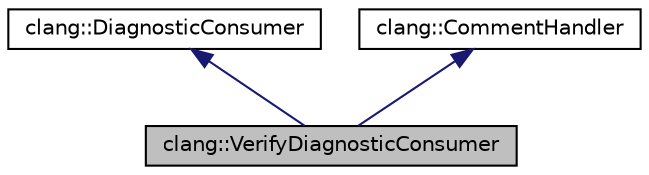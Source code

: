 digraph "clang::VerifyDiagnosticConsumer"
{
 // LATEX_PDF_SIZE
  bgcolor="transparent";
  edge [fontname="Helvetica",fontsize="10",labelfontname="Helvetica",labelfontsize="10"];
  node [fontname="Helvetica",fontsize="10",shape=record];
  Node1 [label="clang::VerifyDiagnosticConsumer",height=0.2,width=0.4,color="black", fillcolor="grey75", style="filled", fontcolor="black",tooltip="VerifyDiagnosticConsumer - Create a diagnostic client which will use markers in the input source to c..."];
  Node2 -> Node1 [dir="back",color="midnightblue",fontsize="10",style="solid",fontname="Helvetica"];
  Node2 [label="clang::DiagnosticConsumer",height=0.2,width=0.4,color="black",URL="$classclang_1_1DiagnosticConsumer.html",tooltip="Abstract interface, implemented by clients of the front-end, which formats and prints fully processed..."];
  Node3 -> Node1 [dir="back",color="midnightblue",fontsize="10",style="solid",fontname="Helvetica"];
  Node3 [label="clang::CommentHandler",height=0.2,width=0.4,color="black",URL="$classclang_1_1CommentHandler.html",tooltip="Abstract base class that describes a handler that will receive source ranges for each of the comments..."];
}
